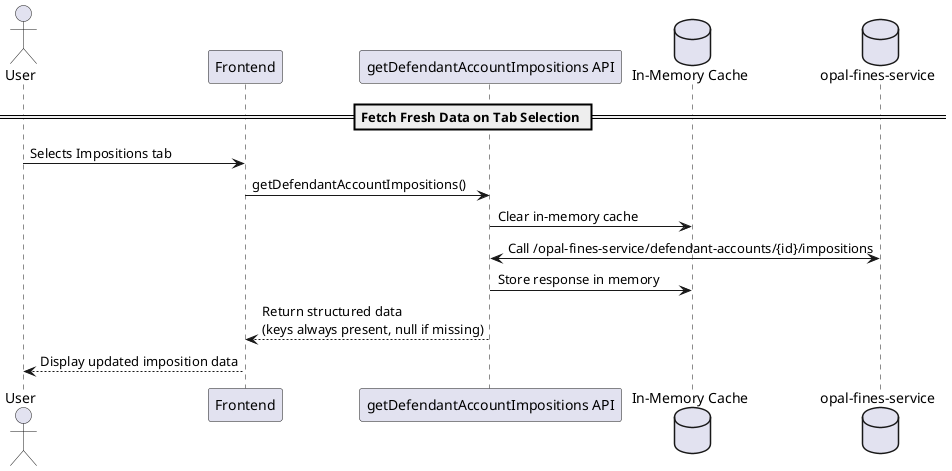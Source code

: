 @startuml
actor User
participant "Frontend" as Frontend
participant "getDefendantAccountImpositions API" as API
database "In-Memory Cache" as Cache
database "opal-fines-service" as Backend

== Fetch Fresh Data on Tab Selection ==

User -> Frontend : Selects Impositions tab
Frontend -> API : getDefendantAccountImpositions()
API -> Cache : Clear in-memory cache
API <-> Backend : Call /opal-fines-service/defendant-accounts/{id}/impositions
API -> Cache : Store response in memory
API --> Frontend : Return structured data\n(keys always present, null if missing)
Frontend --> User : Display updated imposition data
@enduml
